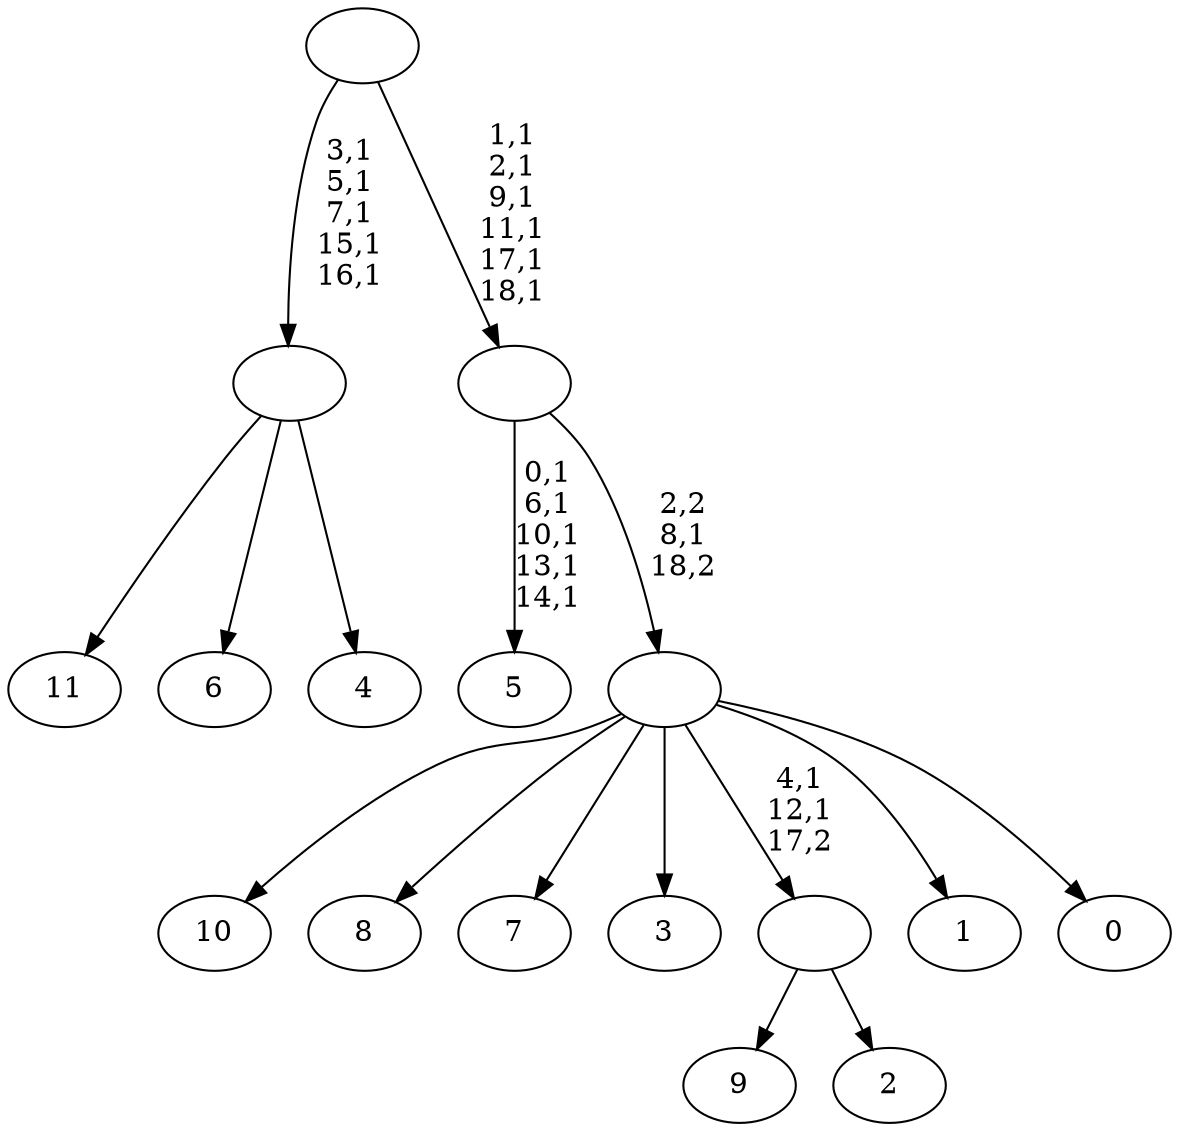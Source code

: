 digraph T {
	31 [label="11"]
	30 [label="10"]
	29 [label="9"]
	28 [label="8"]
	27 [label="7"]
	26 [label="6"]
	25 [label="5"]
	19 [label="4"]
	18 [label=""]
	13 [label="3"]
	12 [label="2"]
	11 [label=""]
	9 [label="1"]
	8 [label="0"]
	7 [label=""]
	6 [label=""]
	0 [label=""]
	18 -> 31 [label=""]
	18 -> 26 [label=""]
	18 -> 19 [label=""]
	11 -> 29 [label=""]
	11 -> 12 [label=""]
	7 -> 11 [label="4,1\n12,1\n17,2"]
	7 -> 30 [label=""]
	7 -> 28 [label=""]
	7 -> 27 [label=""]
	7 -> 13 [label=""]
	7 -> 9 [label=""]
	7 -> 8 [label=""]
	6 -> 25 [label="0,1\n6,1\n10,1\n13,1\n14,1"]
	6 -> 7 [label="2,2\n8,1\n18,2"]
	0 -> 6 [label="1,1\n2,1\n9,1\n11,1\n17,1\n18,1"]
	0 -> 18 [label="3,1\n5,1\n7,1\n15,1\n16,1"]
}
